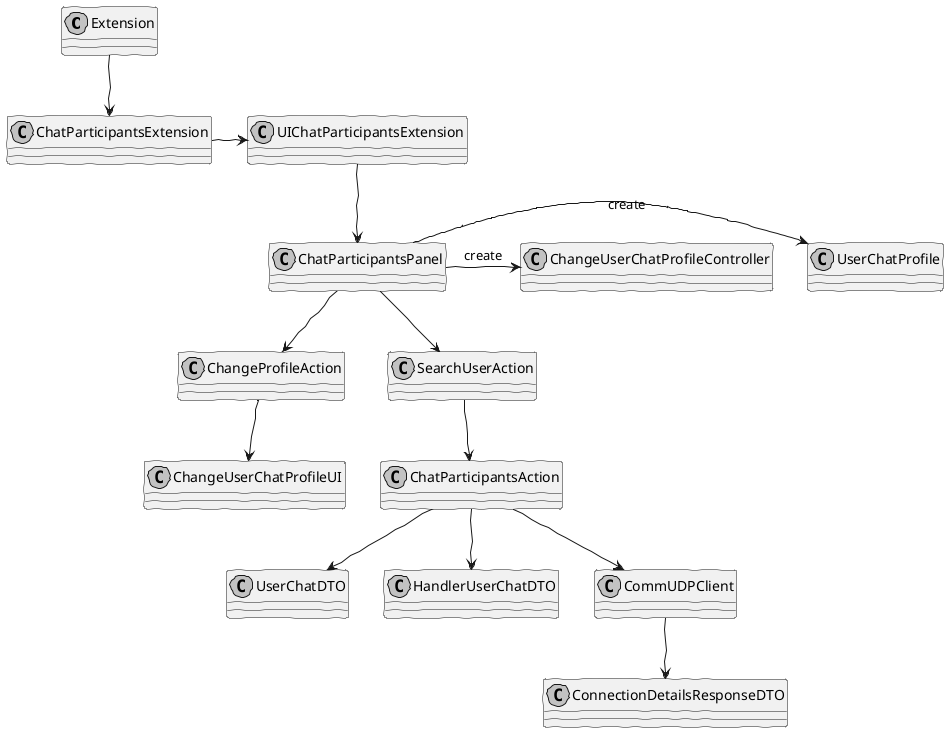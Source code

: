 @startuml cd_chat_participants_ext.png
skinparam handwritten true
skinparam monochrome true
skinparam packageStyle rect
skinparam defaultFontName FG Virgil
skinparam shadowing false  



class Extension{
}
class ChatParticipantsExtension{
}
class UIChatParticipantsExtension{
}
class ChatParticipantsPanel{
}
class ChangeProfileAction{
}
class ChangeUserChatProfileUI{
}
class SearchUserAction{
}
class ChatParticipantsAction{
}
class UserChatDTO{
}
class HandlerUserChatDTO{
}
class ConnectionDetailsResponseDTO{
}
class CommUDPClient{
}
class ChangeUserChatProfileController{
}
class UserChatProfile{
}


Extension --> ChatParticipantsExtension
ChatParticipantsExtension -> UIChatParticipantsExtension
UIChatParticipantsExtension --> ChatParticipantsPanel
ChatParticipantsPanel --> ChangeProfileAction
ChatParticipantsPanel --> SearchUserAction
ChatParticipantsPanel -> UserChatProfile : create
ChatParticipantsPanel -> ChangeUserChatProfileController : create
ChangeProfileAction --> ChangeUserChatProfileUI
SearchUserAction --> ChatParticipantsAction
ChatParticipantsAction --> UserChatDTO
ChatParticipantsAction --> HandlerUserChatDTO
CommUDPClient --> ConnectionDetailsResponseDTO
ChatParticipantsAction --> CommUDPClient

@enduml
